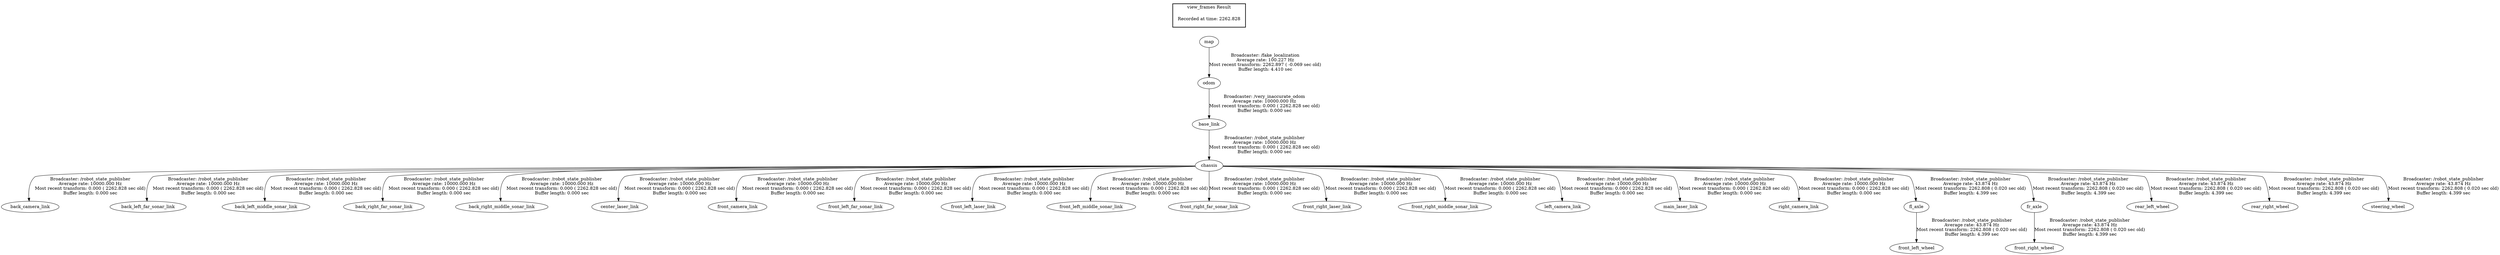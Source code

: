 digraph G {
"chassis" -> "back_camera_link"[label="Broadcaster: /robot_state_publisher\nAverage rate: 10000.000 Hz\nMost recent transform: 0.000 ( 2262.828 sec old)\nBuffer length: 0.000 sec\n"];
"base_link" -> "chassis"[label="Broadcaster: /robot_state_publisher\nAverage rate: 10000.000 Hz\nMost recent transform: 0.000 ( 2262.828 sec old)\nBuffer length: 0.000 sec\n"];
"chassis" -> "back_left_far_sonar_link"[label="Broadcaster: /robot_state_publisher\nAverage rate: 10000.000 Hz\nMost recent transform: 0.000 ( 2262.828 sec old)\nBuffer length: 0.000 sec\n"];
"chassis" -> "back_left_middle_sonar_link"[label="Broadcaster: /robot_state_publisher\nAverage rate: 10000.000 Hz\nMost recent transform: 0.000 ( 2262.828 sec old)\nBuffer length: 0.000 sec\n"];
"chassis" -> "back_right_far_sonar_link"[label="Broadcaster: /robot_state_publisher\nAverage rate: 10000.000 Hz\nMost recent transform: 0.000 ( 2262.828 sec old)\nBuffer length: 0.000 sec\n"];
"chassis" -> "back_right_middle_sonar_link"[label="Broadcaster: /robot_state_publisher\nAverage rate: 10000.000 Hz\nMost recent transform: 0.000 ( 2262.828 sec old)\nBuffer length: 0.000 sec\n"];
"odom" -> "base_link"[label="Broadcaster: /very_inaccurate_odom\nAverage rate: 10000.000 Hz\nMost recent transform: 0.000 ( 2262.828 sec old)\nBuffer length: 0.000 sec\n"];
"chassis" -> "center_laser_link"[label="Broadcaster: /robot_state_publisher\nAverage rate: 10000.000 Hz\nMost recent transform: 0.000 ( 2262.828 sec old)\nBuffer length: 0.000 sec\n"];
"chassis" -> "front_camera_link"[label="Broadcaster: /robot_state_publisher\nAverage rate: 10000.000 Hz\nMost recent transform: 0.000 ( 2262.828 sec old)\nBuffer length: 0.000 sec\n"];
"chassis" -> "front_left_far_sonar_link"[label="Broadcaster: /robot_state_publisher\nAverage rate: 10000.000 Hz\nMost recent transform: 0.000 ( 2262.828 sec old)\nBuffer length: 0.000 sec\n"];
"chassis" -> "front_left_laser_link"[label="Broadcaster: /robot_state_publisher\nAverage rate: 10000.000 Hz\nMost recent transform: 0.000 ( 2262.828 sec old)\nBuffer length: 0.000 sec\n"];
"chassis" -> "front_left_middle_sonar_link"[label="Broadcaster: /robot_state_publisher\nAverage rate: 10000.000 Hz\nMost recent transform: 0.000 ( 2262.828 sec old)\nBuffer length: 0.000 sec\n"];
"chassis" -> "front_right_far_sonar_link"[label="Broadcaster: /robot_state_publisher\nAverage rate: 10000.000 Hz\nMost recent transform: 0.000 ( 2262.828 sec old)\nBuffer length: 0.000 sec\n"];
"chassis" -> "front_right_laser_link"[label="Broadcaster: /robot_state_publisher\nAverage rate: 10000.000 Hz\nMost recent transform: 0.000 ( 2262.828 sec old)\nBuffer length: 0.000 sec\n"];
"chassis" -> "front_right_middle_sonar_link"[label="Broadcaster: /robot_state_publisher\nAverage rate: 10000.000 Hz\nMost recent transform: 0.000 ( 2262.828 sec old)\nBuffer length: 0.000 sec\n"];
"chassis" -> "left_camera_link"[label="Broadcaster: /robot_state_publisher\nAverage rate: 10000.000 Hz\nMost recent transform: 0.000 ( 2262.828 sec old)\nBuffer length: 0.000 sec\n"];
"chassis" -> "main_laser_link"[label="Broadcaster: /robot_state_publisher\nAverage rate: 10000.000 Hz\nMost recent transform: 0.000 ( 2262.828 sec old)\nBuffer length: 0.000 sec\n"];
"chassis" -> "right_camera_link"[label="Broadcaster: /robot_state_publisher\nAverage rate: 10000.000 Hz\nMost recent transform: 0.000 ( 2262.828 sec old)\nBuffer length: 0.000 sec\n"];
"map" -> "odom"[label="Broadcaster: /fake_localization\nAverage rate: 100.227 Hz\nMost recent transform: 2262.897 ( -0.069 sec old)\nBuffer length: 4.410 sec\n"];
"chassis" -> "fl_axle"[label="Broadcaster: /robot_state_publisher\nAverage rate: 43.874 Hz\nMost recent transform: 2262.808 ( 0.020 sec old)\nBuffer length: 4.399 sec\n"];
"fl_axle" -> "front_left_wheel"[label="Broadcaster: /robot_state_publisher\nAverage rate: 43.874 Hz\nMost recent transform: 2262.808 ( 0.020 sec old)\nBuffer length: 4.399 sec\n"];
"chassis" -> "fr_axle"[label="Broadcaster: /robot_state_publisher\nAverage rate: 43.874 Hz\nMost recent transform: 2262.808 ( 0.020 sec old)\nBuffer length: 4.399 sec\n"];
"fr_axle" -> "front_right_wheel"[label="Broadcaster: /robot_state_publisher\nAverage rate: 43.874 Hz\nMost recent transform: 2262.808 ( 0.020 sec old)\nBuffer length: 4.399 sec\n"];
"chassis" -> "rear_left_wheel"[label="Broadcaster: /robot_state_publisher\nAverage rate: 43.874 Hz\nMost recent transform: 2262.808 ( 0.020 sec old)\nBuffer length: 4.399 sec\n"];
"chassis" -> "rear_right_wheel"[label="Broadcaster: /robot_state_publisher\nAverage rate: 43.874 Hz\nMost recent transform: 2262.808 ( 0.020 sec old)\nBuffer length: 4.399 sec\n"];
"chassis" -> "steering_wheel"[label="Broadcaster: /robot_state_publisher\nAverage rate: 43.874 Hz\nMost recent transform: 2262.808 ( 0.020 sec old)\nBuffer length: 4.399 sec\n"];
edge [style=invis];
 subgraph cluster_legend { style=bold; color=black; label ="view_frames Result";
"Recorded at time: 2262.828"[ shape=plaintext ] ;
 }->"map";
}